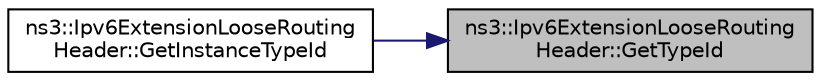 digraph "ns3::Ipv6ExtensionLooseRoutingHeader::GetTypeId"
{
 // LATEX_PDF_SIZE
  edge [fontname="Helvetica",fontsize="10",labelfontname="Helvetica",labelfontsize="10"];
  node [fontname="Helvetica",fontsize="10",shape=record];
  rankdir="RL";
  Node1 [label="ns3::Ipv6ExtensionLooseRouting\lHeader::GetTypeId",height=0.2,width=0.4,color="black", fillcolor="grey75", style="filled", fontcolor="black",tooltip="Get the type identificator."];
  Node1 -> Node2 [dir="back",color="midnightblue",fontsize="10",style="solid",fontname="Helvetica"];
  Node2 [label="ns3::Ipv6ExtensionLooseRouting\lHeader::GetInstanceTypeId",height=0.2,width=0.4,color="black", fillcolor="white", style="filled",URL="$classns3_1_1_ipv6_extension_loose_routing_header.html#a41c853dae70eeaf641e7789e54a28a07",tooltip="Get the instance type ID."];
}
